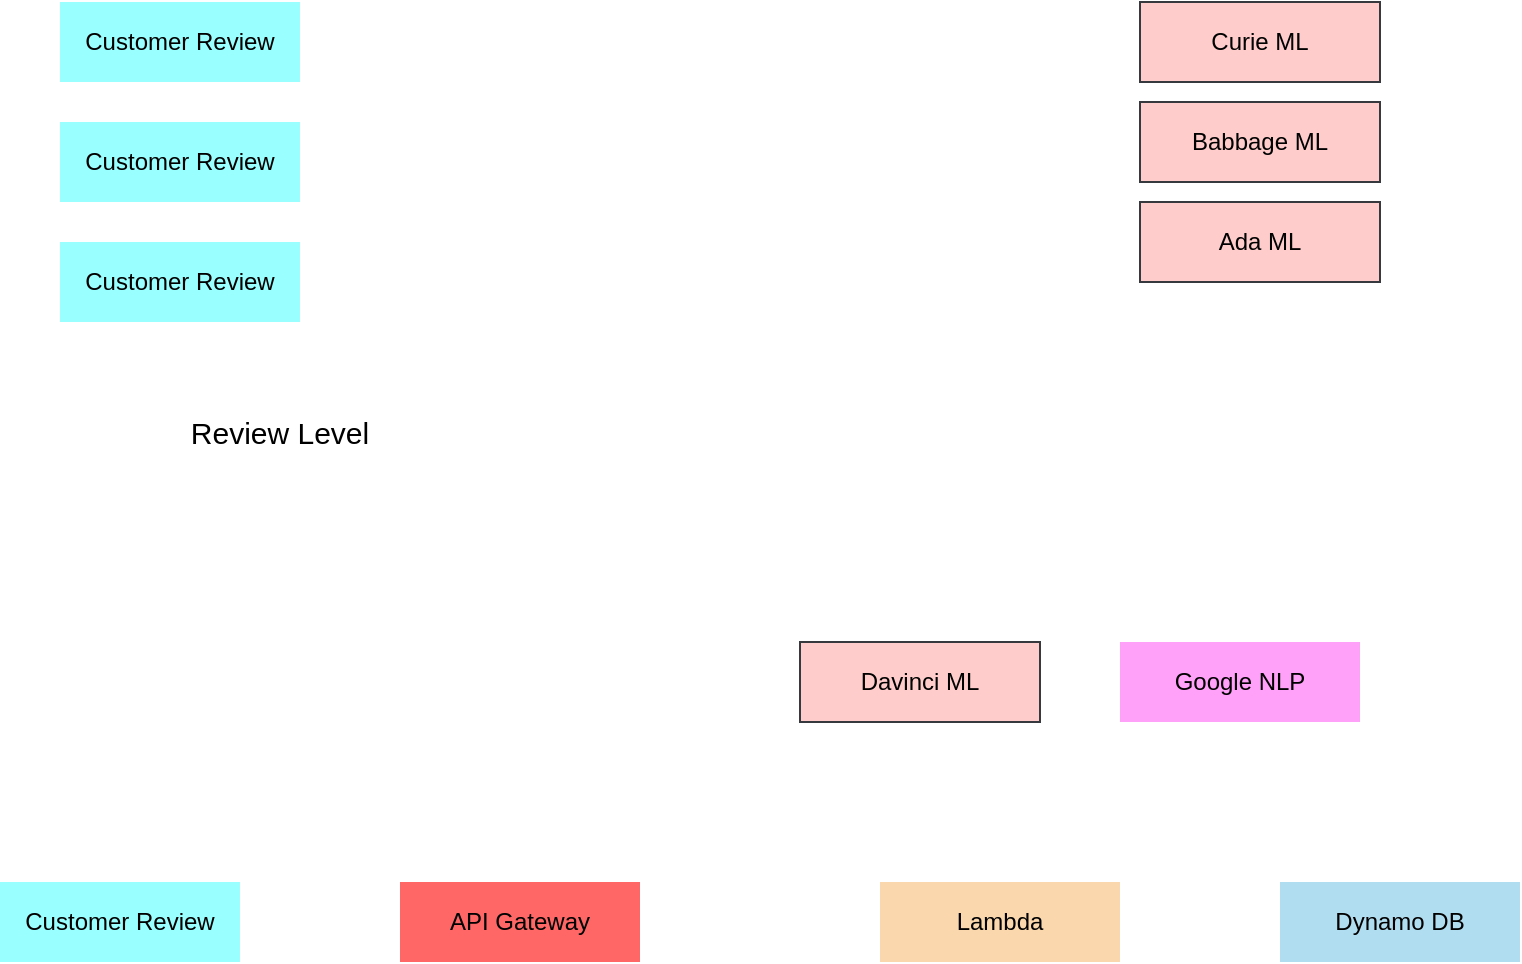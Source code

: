 <mxfile>
    <diagram id="RhsX55r_1cuYDIH7INt0" name="Page-1">
        <mxGraphModel dx="1139" dy="747" grid="1" gridSize="10" guides="1" tooltips="1" connect="1" arrows="1" fold="1" page="1" pageScale="1" pageWidth="1169" pageHeight="827" math="0" shadow="0">
            <root>
                <mxCell id="0"/>
                <mxCell id="1" parent="0"/>
                <mxCell id="2" value="&lt;font color=&quot;#000000&quot;&gt;Customer Review&lt;/font&gt;" style="rounded=0;whiteSpace=wrap;html=1;fillColor=#99FFFF;strokeColor=none;" parent="1" vertex="1">
                    <mxGeometry x="40" y="520" width="120" height="40" as="geometry"/>
                </mxCell>
                <mxCell id="6" value="&lt;font color=&quot;#000000&quot;&gt;API Gateway&lt;/font&gt;" style="rounded=0;whiteSpace=wrap;html=1;fillColor=#FF6666;strokeColor=none;" parent="1" vertex="1">
                    <mxGeometry x="240" y="520" width="120" height="40" as="geometry"/>
                </mxCell>
                <mxCell id="7" value="&lt;font color=&quot;#000000&quot;&gt;Customer Review&lt;/font&gt;" style="rounded=0;whiteSpace=wrap;html=1;fillColor=#99FFFF;strokeColor=none;" parent="1" vertex="1">
                    <mxGeometry x="70" y="80" width="120" height="40" as="geometry"/>
                </mxCell>
                <mxCell id="8" value="&lt;font color=&quot;#000000&quot;&gt;Customer Review&lt;/font&gt;" style="rounded=0;whiteSpace=wrap;html=1;fillColor=#99FFFF;strokeColor=none;" parent="1" vertex="1">
                    <mxGeometry x="70" y="140" width="120" height="40" as="geometry"/>
                </mxCell>
                <mxCell id="9" value="&lt;font color=&quot;#000000&quot;&gt;Customer Review&lt;/font&gt;" style="rounded=0;whiteSpace=wrap;html=1;fillColor=#99FFFF;strokeColor=none;" parent="1" vertex="1">
                    <mxGeometry x="70" y="200" width="120" height="40" as="geometry"/>
                </mxCell>
                <mxCell id="10" value="&lt;font color=&quot;#000000&quot;&gt;Davinci ML&lt;/font&gt;" style="rounded=0;whiteSpace=wrap;html=1;fillColor=#ffcccc;strokeColor=#36393d;" parent="1" vertex="1">
                    <mxGeometry x="440" y="400" width="120" height="40" as="geometry"/>
                </mxCell>
                <mxCell id="15" value="&lt;font color=&quot;#000000&quot;&gt;Babbage ML&lt;/font&gt;" style="rounded=0;whiteSpace=wrap;html=1;fillColor=#ffcccc;strokeColor=#36393d;" parent="1" vertex="1">
                    <mxGeometry x="610" y="130" width="120" height="40" as="geometry"/>
                </mxCell>
                <mxCell id="16" value="&lt;font color=&quot;#000000&quot;&gt;Curie ML&lt;/font&gt;" style="rounded=0;whiteSpace=wrap;html=1;fillColor=#ffcccc;strokeColor=#36393d;" parent="1" vertex="1">
                    <mxGeometry x="610" y="80" width="120" height="40" as="geometry"/>
                </mxCell>
                <mxCell id="17" value="&lt;font color=&quot;#000000&quot;&gt;Ada ML&lt;/font&gt;" style="rounded=0;whiteSpace=wrap;html=1;fillColor=#ffcccc;strokeColor=#36393d;" parent="1" vertex="1">
                    <mxGeometry x="610" y="180" width="120" height="40" as="geometry"/>
                </mxCell>
                <mxCell id="18" value="&lt;font color=&quot;#000000&quot;&gt;Lambda&lt;/font&gt;" style="rounded=0;whiteSpace=wrap;html=1;fillColor=#fad7ac;strokeColor=none;" parent="1" vertex="1">
                    <mxGeometry x="480" y="520" width="120" height="40" as="geometry"/>
                </mxCell>
                <mxCell id="19" value="&lt;font color=&quot;#000000&quot;&gt;Dynamo DB&lt;/font&gt;" style="rounded=0;whiteSpace=wrap;html=1;fillColor=#b1ddf0;strokeColor=none;" parent="1" vertex="1">
                    <mxGeometry x="680" y="520" width="120" height="40" as="geometry"/>
                </mxCell>
                <mxCell id="20" value="&lt;font color=&quot;#000000&quot;&gt;Google NLP&lt;/font&gt;" style="rounded=0;whiteSpace=wrap;html=1;fillColor=#FFA1F9;strokeColor=none;" parent="1" vertex="1">
                    <mxGeometry x="600" y="400" width="120" height="40" as="geometry"/>
                </mxCell>
                <mxCell id="46" value="&lt;font style=&quot;font-size: 15px;&quot;&gt;Review Level&lt;/font&gt;" style="text;html=1;strokeColor=none;fillColor=none;align=center;verticalAlign=middle;whiteSpace=wrap;rounded=0;" parent="1" vertex="1">
                    <mxGeometry x="120" y="280" width="120" height="30" as="geometry"/>
                </mxCell>
            </root>
        </mxGraphModel>
    </diagram>
</mxfile>